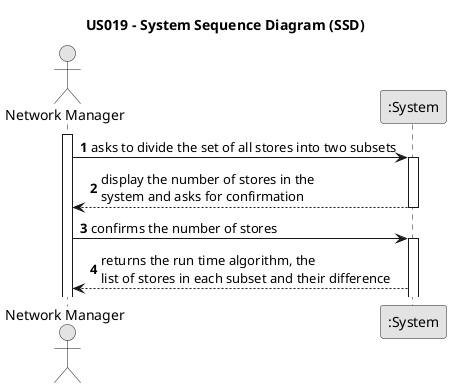 @startuml
skinparam monochrome true
skinparam packageStyle rectangle
skinparam shadowing false

title US019 - System Sequence Diagram (SSD)

autonumber

actor "Network Manager" as NM
participant ":System" as System

activate NM

    NM -> System : asks to divide the set of all stores into two subsets

    activate System

        System --> NM : display the number of stores in the \nsystem and asks for confirmation

    deactivate System

    NM -> System : confirms the number of stores

    activate System

    System --> NM : returns the run time algorithm, the \nlist of stores in each subset and their difference

@enduml